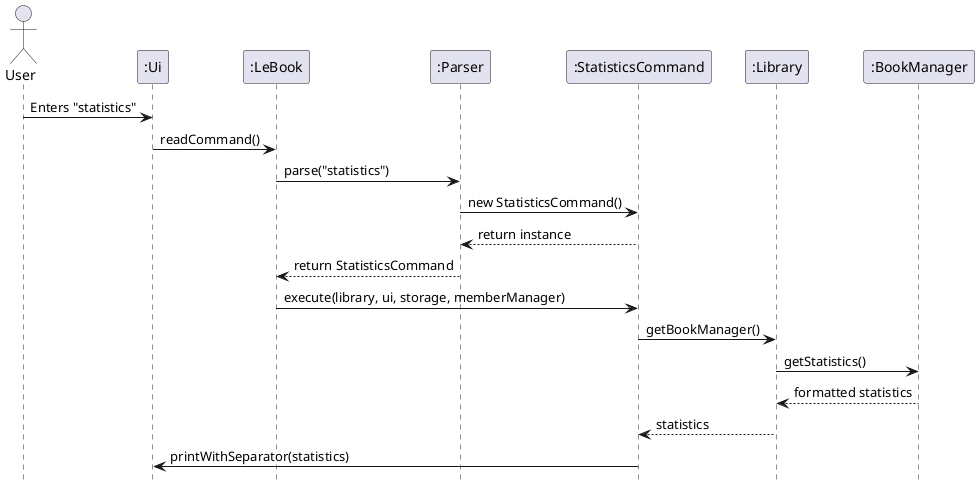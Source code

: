 @startuml

hide footbox
skinparam classAttributeIconSize 0

actor User

participant ":Ui"
participant ":LeBook"
participant ":Parser"
participant ":StatisticsCommand"
participant ":Library"
participant ":BookManager"

User -> ":Ui" : Enters "statistics"
":Ui" -> ":LeBook" : readCommand()

":LeBook" -> ":Parser" : parse("statistics")
":Parser" -> ":StatisticsCommand" : new StatisticsCommand()
":StatisticsCommand" --> ":Parser" : return instance

":Parser" --> ":LeBook" : return StatisticsCommand

":LeBook" -> ":StatisticsCommand" : execute(library, ui, storage, memberManager)
":StatisticsCommand" -> ":Library" : getBookManager()
":Library" -> ":BookManager" : getStatistics()
":BookManager" --> ":Library" : formatted statistics
":Library" --> ":StatisticsCommand" : statistics

":StatisticsCommand" -> ":Ui" : printWithSeparator(statistics)

@enduml
